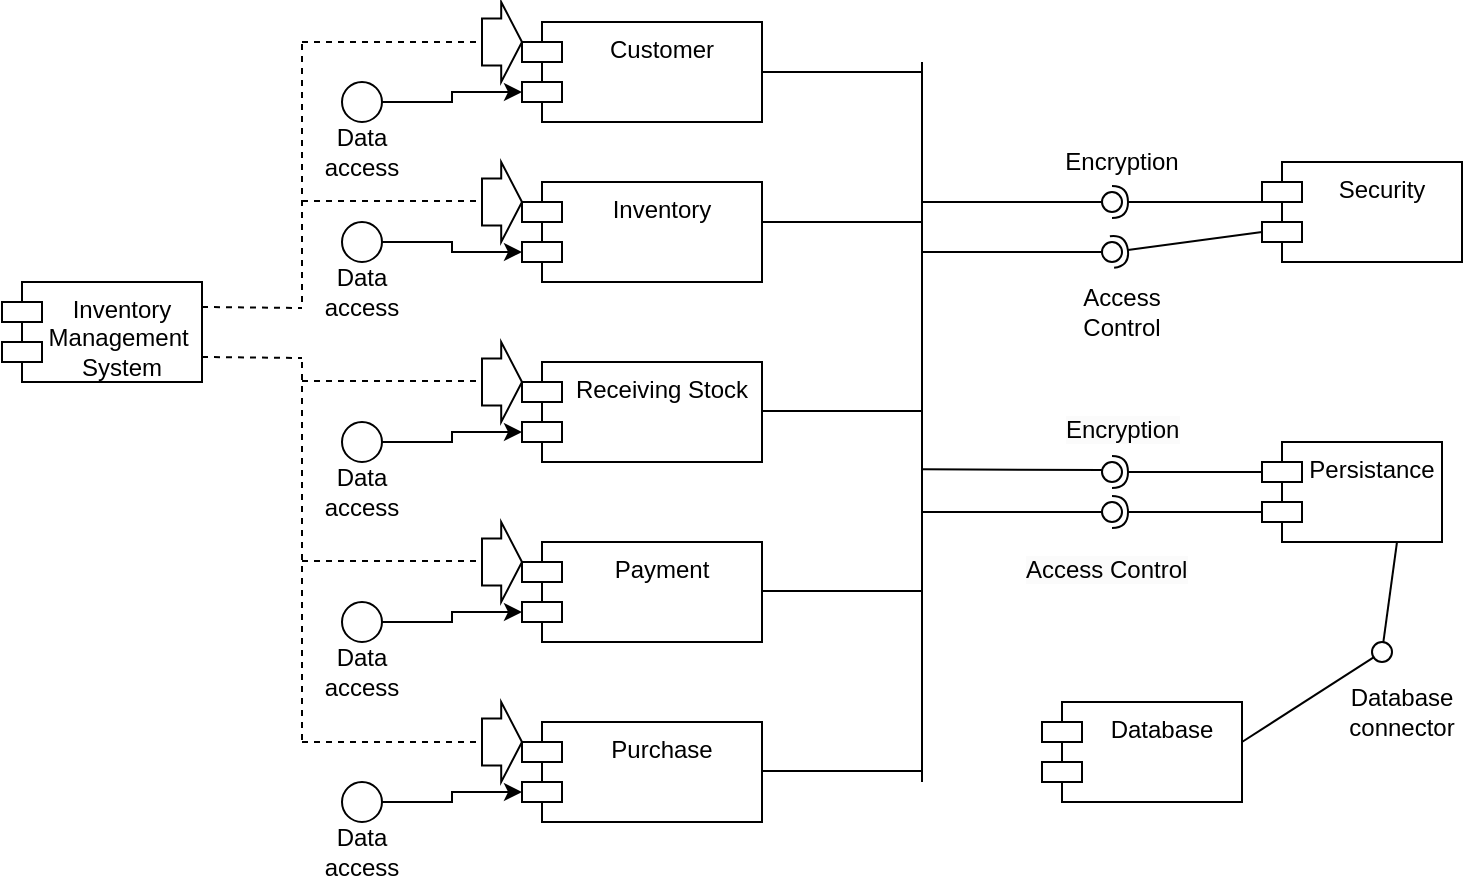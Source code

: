 <mxfile version="21.1.5" type="device">
  <diagram name="Page-1" id="DmXMqNUrEIeJX95rZVDO">
    <mxGraphModel dx="1050" dy="587" grid="1" gridSize="10" guides="1" tooltips="1" connect="1" arrows="1" fold="1" page="1" pageScale="1" pageWidth="850" pageHeight="1100" math="0" shadow="0">
      <root>
        <mxCell id="0" />
        <mxCell id="1" parent="0" />
        <mxCell id="g-RjDIC14cGM3iBQxvCV-1" value="Inventory Management&amp;nbsp;&lt;br&gt;System" style="shape=module;align=left;spacingLeft=20;align=center;verticalAlign=top;whiteSpace=wrap;html=1;" vertex="1" parent="1">
          <mxGeometry x="30" y="210" width="100" height="50" as="geometry" />
        </mxCell>
        <mxCell id="g-RjDIC14cGM3iBQxvCV-3" value="Customer" style="shape=module;align=left;spacingLeft=20;align=center;verticalAlign=top;whiteSpace=wrap;html=1;" vertex="1" parent="1">
          <mxGeometry x="290" y="80" width="120" height="50" as="geometry" />
        </mxCell>
        <mxCell id="g-RjDIC14cGM3iBQxvCV-11" value="" style="endArrow=none;dashed=1;html=1;rounded=0;exitX=1;exitY=0.25;exitDx=0;exitDy=0;" edge="1" parent="1" source="g-RjDIC14cGM3iBQxvCV-1">
          <mxGeometry width="50" height="50" relative="1" as="geometry">
            <mxPoint x="400" y="330" as="sourcePoint" />
            <mxPoint x="180" y="223" as="targetPoint" />
          </mxGeometry>
        </mxCell>
        <mxCell id="g-RjDIC14cGM3iBQxvCV-12" value="Inventory" style="shape=module;align=left;spacingLeft=20;align=center;verticalAlign=top;whiteSpace=wrap;html=1;" vertex="1" parent="1">
          <mxGeometry x="290" y="160" width="120" height="50" as="geometry" />
        </mxCell>
        <mxCell id="g-RjDIC14cGM3iBQxvCV-13" value="Receiving Stock" style="shape=module;align=left;spacingLeft=20;align=center;verticalAlign=top;whiteSpace=wrap;html=1;" vertex="1" parent="1">
          <mxGeometry x="290" y="250" width="120" height="50" as="geometry" />
        </mxCell>
        <mxCell id="g-RjDIC14cGM3iBQxvCV-14" value="Payment" style="shape=module;align=left;spacingLeft=20;align=center;verticalAlign=top;whiteSpace=wrap;html=1;" vertex="1" parent="1">
          <mxGeometry x="290" y="340" width="120" height="50" as="geometry" />
        </mxCell>
        <mxCell id="g-RjDIC14cGM3iBQxvCV-16" value="" style="endArrow=none;dashed=1;html=1;rounded=0;exitX=1;exitY=0.75;exitDx=0;exitDy=0;" edge="1" parent="1" source="g-RjDIC14cGM3iBQxvCV-1">
          <mxGeometry width="50" height="50" relative="1" as="geometry">
            <mxPoint x="150" y="280" as="sourcePoint" />
            <mxPoint x="180" y="248" as="targetPoint" />
          </mxGeometry>
        </mxCell>
        <mxCell id="g-RjDIC14cGM3iBQxvCV-17" value="" style="endArrow=none;dashed=1;html=1;rounded=0;" edge="1" parent="1">
          <mxGeometry width="50" height="50" relative="1" as="geometry">
            <mxPoint x="180" y="220" as="sourcePoint" />
            <mxPoint x="180" y="90" as="targetPoint" />
          </mxGeometry>
        </mxCell>
        <mxCell id="g-RjDIC14cGM3iBQxvCV-19" value="" style="shape=singleArrow;whiteSpace=wrap;html=1;arrowWidth=0.59;arrowSize=0.52;" vertex="1" parent="1">
          <mxGeometry x="270" y="70" width="20" height="40" as="geometry" />
        </mxCell>
        <mxCell id="g-RjDIC14cGM3iBQxvCV-22" value="" style="endArrow=none;dashed=1;html=1;rounded=0;entryX=0;entryY=0.5;entryDx=0;entryDy=0;entryPerimeter=0;" edge="1" parent="1" target="g-RjDIC14cGM3iBQxvCV-19">
          <mxGeometry width="50" height="50" relative="1" as="geometry">
            <mxPoint x="180" y="90" as="sourcePoint" />
            <mxPoint x="260" y="20" as="targetPoint" />
          </mxGeometry>
        </mxCell>
        <mxCell id="g-RjDIC14cGM3iBQxvCV-25" value="Purchase" style="shape=module;align=left;spacingLeft=20;align=center;verticalAlign=top;whiteSpace=wrap;html=1;" vertex="1" parent="1">
          <mxGeometry x="290" y="430" width="120" height="50" as="geometry" />
        </mxCell>
        <mxCell id="g-RjDIC14cGM3iBQxvCV-26" value="" style="shape=singleArrow;whiteSpace=wrap;html=1;arrowWidth=0.59;arrowSize=0.52;" vertex="1" parent="1">
          <mxGeometry x="270" y="150" width="20" height="40" as="geometry" />
        </mxCell>
        <mxCell id="g-RjDIC14cGM3iBQxvCV-28" value="" style="shape=singleArrow;whiteSpace=wrap;html=1;arrowWidth=0.59;arrowSize=0.52;" vertex="1" parent="1">
          <mxGeometry x="270" y="240" width="20" height="40" as="geometry" />
        </mxCell>
        <mxCell id="g-RjDIC14cGM3iBQxvCV-29" value="" style="shape=singleArrow;whiteSpace=wrap;html=1;arrowWidth=0.59;arrowSize=0.52;" vertex="1" parent="1">
          <mxGeometry x="270" y="330" width="20" height="40" as="geometry" />
        </mxCell>
        <mxCell id="g-RjDIC14cGM3iBQxvCV-30" value="" style="shape=singleArrow;whiteSpace=wrap;html=1;arrowWidth=0.59;arrowSize=0.52;" vertex="1" parent="1">
          <mxGeometry x="270" y="420" width="20" height="40" as="geometry" />
        </mxCell>
        <mxCell id="g-RjDIC14cGM3iBQxvCV-32" style="edgeStyle=orthogonalEdgeStyle;rounded=0;orthogonalLoop=1;jettySize=auto;html=1;exitX=1;exitY=0.5;exitDx=0;exitDy=0;entryX=0;entryY=0;entryDx=0;entryDy=35;entryPerimeter=0;" edge="1" parent="1" source="g-RjDIC14cGM3iBQxvCV-31" target="g-RjDIC14cGM3iBQxvCV-3">
          <mxGeometry relative="1" as="geometry" />
        </mxCell>
        <mxCell id="g-RjDIC14cGM3iBQxvCV-31" value="" style="ellipse;whiteSpace=wrap;html=1;aspect=fixed;" vertex="1" parent="1">
          <mxGeometry x="200" y="110" width="20" height="20" as="geometry" />
        </mxCell>
        <mxCell id="g-RjDIC14cGM3iBQxvCV-35" style="edgeStyle=orthogonalEdgeStyle;rounded=0;orthogonalLoop=1;jettySize=auto;html=1;exitX=1;exitY=0.5;exitDx=0;exitDy=0;entryX=0;entryY=0;entryDx=0;entryDy=35;entryPerimeter=0;" edge="1" parent="1" source="g-RjDIC14cGM3iBQxvCV-34" target="g-RjDIC14cGM3iBQxvCV-12">
          <mxGeometry relative="1" as="geometry" />
        </mxCell>
        <mxCell id="g-RjDIC14cGM3iBQxvCV-34" value="" style="ellipse;whiteSpace=wrap;html=1;aspect=fixed;" vertex="1" parent="1">
          <mxGeometry x="200" y="180" width="20" height="20" as="geometry" />
        </mxCell>
        <mxCell id="g-RjDIC14cGM3iBQxvCV-38" style="edgeStyle=orthogonalEdgeStyle;rounded=0;orthogonalLoop=1;jettySize=auto;html=1;exitX=1;exitY=0.5;exitDx=0;exitDy=0;entryX=0;entryY=0;entryDx=0;entryDy=35;entryPerimeter=0;" edge="1" parent="1" source="g-RjDIC14cGM3iBQxvCV-36" target="g-RjDIC14cGM3iBQxvCV-13">
          <mxGeometry relative="1" as="geometry" />
        </mxCell>
        <mxCell id="g-RjDIC14cGM3iBQxvCV-36" value="" style="ellipse;whiteSpace=wrap;html=1;aspect=fixed;" vertex="1" parent="1">
          <mxGeometry x="200" y="280" width="20" height="20" as="geometry" />
        </mxCell>
        <mxCell id="g-RjDIC14cGM3iBQxvCV-40" style="edgeStyle=orthogonalEdgeStyle;rounded=0;orthogonalLoop=1;jettySize=auto;html=1;exitX=1;exitY=0.5;exitDx=0;exitDy=0;entryX=0;entryY=0;entryDx=0;entryDy=35;entryPerimeter=0;" edge="1" parent="1" source="g-RjDIC14cGM3iBQxvCV-39" target="g-RjDIC14cGM3iBQxvCV-14">
          <mxGeometry relative="1" as="geometry" />
        </mxCell>
        <mxCell id="g-RjDIC14cGM3iBQxvCV-39" value="" style="ellipse;whiteSpace=wrap;html=1;aspect=fixed;" vertex="1" parent="1">
          <mxGeometry x="200" y="370" width="20" height="20" as="geometry" />
        </mxCell>
        <mxCell id="g-RjDIC14cGM3iBQxvCV-42" style="edgeStyle=orthogonalEdgeStyle;rounded=0;orthogonalLoop=1;jettySize=auto;html=1;exitX=1;exitY=0.5;exitDx=0;exitDy=0;entryX=0;entryY=0;entryDx=0;entryDy=35;entryPerimeter=0;" edge="1" parent="1" source="g-RjDIC14cGM3iBQxvCV-41" target="g-RjDIC14cGM3iBQxvCV-25">
          <mxGeometry relative="1" as="geometry" />
        </mxCell>
        <mxCell id="g-RjDIC14cGM3iBQxvCV-41" value="" style="ellipse;whiteSpace=wrap;html=1;aspect=fixed;" vertex="1" parent="1">
          <mxGeometry x="200" y="460" width="20" height="20" as="geometry" />
        </mxCell>
        <mxCell id="g-RjDIC14cGM3iBQxvCV-43" value="" style="endArrow=none;dashed=1;html=1;rounded=0;" edge="1" parent="1">
          <mxGeometry width="50" height="50" relative="1" as="geometry">
            <mxPoint x="180" y="250" as="sourcePoint" />
            <mxPoint x="180" y="440" as="targetPoint" />
          </mxGeometry>
        </mxCell>
        <mxCell id="g-RjDIC14cGM3iBQxvCV-44" value="" style="endArrow=none;dashed=1;html=1;rounded=0;entryX=0;entryY=0.5;entryDx=0;entryDy=0;entryPerimeter=0;" edge="1" parent="1" target="g-RjDIC14cGM3iBQxvCV-30">
          <mxGeometry width="50" height="50" relative="1" as="geometry">
            <mxPoint x="180" y="440" as="sourcePoint" />
            <mxPoint x="450" y="280" as="targetPoint" />
          </mxGeometry>
        </mxCell>
        <mxCell id="g-RjDIC14cGM3iBQxvCV-45" value="" style="endArrow=none;dashed=1;html=1;rounded=0;entryX=0;entryY=0.5;entryDx=0;entryDy=0;entryPerimeter=0;" edge="1" parent="1">
          <mxGeometry width="50" height="50" relative="1" as="geometry">
            <mxPoint x="180" y="349.5" as="sourcePoint" />
            <mxPoint x="270" y="349.5" as="targetPoint" />
          </mxGeometry>
        </mxCell>
        <mxCell id="g-RjDIC14cGM3iBQxvCV-46" value="" style="endArrow=none;dashed=1;html=1;rounded=0;entryX=0;entryY=0.5;entryDx=0;entryDy=0;entryPerimeter=0;" edge="1" parent="1">
          <mxGeometry width="50" height="50" relative="1" as="geometry">
            <mxPoint x="180" y="259.5" as="sourcePoint" />
            <mxPoint x="270" y="259.5" as="targetPoint" />
          </mxGeometry>
        </mxCell>
        <mxCell id="g-RjDIC14cGM3iBQxvCV-47" value="" style="endArrow=none;dashed=1;html=1;rounded=0;entryX=0;entryY=0.5;entryDx=0;entryDy=0;entryPerimeter=0;" edge="1" parent="1">
          <mxGeometry width="50" height="50" relative="1" as="geometry">
            <mxPoint x="180" y="169.5" as="sourcePoint" />
            <mxPoint x="270" y="169.5" as="targetPoint" />
          </mxGeometry>
        </mxCell>
        <mxCell id="g-RjDIC14cGM3iBQxvCV-49" value="Data access" style="text;html=1;strokeColor=none;fillColor=none;align=center;verticalAlign=middle;whiteSpace=wrap;rounded=0;" vertex="1" parent="1">
          <mxGeometry x="180" y="130" width="60" height="30" as="geometry" />
        </mxCell>
        <mxCell id="g-RjDIC14cGM3iBQxvCV-50" value="Data access" style="text;html=1;strokeColor=none;fillColor=none;align=center;verticalAlign=middle;whiteSpace=wrap;rounded=0;" vertex="1" parent="1">
          <mxGeometry x="180" y="200" width="60" height="30" as="geometry" />
        </mxCell>
        <mxCell id="g-RjDIC14cGM3iBQxvCV-51" value="Data access" style="text;html=1;strokeColor=none;fillColor=none;align=center;verticalAlign=middle;whiteSpace=wrap;rounded=0;" vertex="1" parent="1">
          <mxGeometry x="180" y="300" width="60" height="30" as="geometry" />
        </mxCell>
        <mxCell id="g-RjDIC14cGM3iBQxvCV-52" value="Data access" style="text;html=1;strokeColor=none;fillColor=none;align=center;verticalAlign=middle;whiteSpace=wrap;rounded=0;" vertex="1" parent="1">
          <mxGeometry x="180" y="390" width="60" height="30" as="geometry" />
        </mxCell>
        <mxCell id="g-RjDIC14cGM3iBQxvCV-53" value="Data access" style="text;html=1;strokeColor=none;fillColor=none;align=center;verticalAlign=middle;whiteSpace=wrap;rounded=0;" vertex="1" parent="1">
          <mxGeometry x="180" y="480" width="60" height="30" as="geometry" />
        </mxCell>
        <mxCell id="g-RjDIC14cGM3iBQxvCV-55" value="" style="endArrow=none;html=1;rounded=0;exitX=1;exitY=0.5;exitDx=0;exitDy=0;" edge="1" parent="1" source="g-RjDIC14cGM3iBQxvCV-3">
          <mxGeometry width="50" height="50" relative="1" as="geometry">
            <mxPoint x="500" y="140" as="sourcePoint" />
            <mxPoint x="490" y="105" as="targetPoint" />
          </mxGeometry>
        </mxCell>
        <mxCell id="g-RjDIC14cGM3iBQxvCV-56" value="" style="endArrow=none;html=1;rounded=0;exitX=1;exitY=0.5;exitDx=0;exitDy=0;" edge="1" parent="1">
          <mxGeometry width="50" height="50" relative="1" as="geometry">
            <mxPoint x="410" y="180" as="sourcePoint" />
            <mxPoint x="490" y="180" as="targetPoint" />
          </mxGeometry>
        </mxCell>
        <mxCell id="g-RjDIC14cGM3iBQxvCV-58" value="" style="endArrow=none;html=1;rounded=0;exitX=1;exitY=0.5;exitDx=0;exitDy=0;" edge="1" parent="1">
          <mxGeometry width="50" height="50" relative="1" as="geometry">
            <mxPoint x="410" y="274.5" as="sourcePoint" />
            <mxPoint x="490" y="274.5" as="targetPoint" />
          </mxGeometry>
        </mxCell>
        <mxCell id="g-RjDIC14cGM3iBQxvCV-59" value="" style="endArrow=none;html=1;rounded=0;exitX=1;exitY=0.5;exitDx=0;exitDy=0;" edge="1" parent="1">
          <mxGeometry width="50" height="50" relative="1" as="geometry">
            <mxPoint x="410" y="364.5" as="sourcePoint" />
            <mxPoint x="490" y="364.5" as="targetPoint" />
          </mxGeometry>
        </mxCell>
        <mxCell id="g-RjDIC14cGM3iBQxvCV-60" value="" style="endArrow=none;html=1;rounded=0;exitX=1;exitY=0.5;exitDx=0;exitDy=0;" edge="1" parent="1">
          <mxGeometry width="50" height="50" relative="1" as="geometry">
            <mxPoint x="410" y="454.5" as="sourcePoint" />
            <mxPoint x="490" y="454.5" as="targetPoint" />
          </mxGeometry>
        </mxCell>
        <mxCell id="g-RjDIC14cGM3iBQxvCV-61" value="" style="endArrow=none;html=1;rounded=0;" edge="1" parent="1">
          <mxGeometry width="50" height="50" relative="1" as="geometry">
            <mxPoint x="490" y="100" as="sourcePoint" />
            <mxPoint x="490" y="460" as="targetPoint" />
          </mxGeometry>
        </mxCell>
        <mxCell id="g-RjDIC14cGM3iBQxvCV-64" value="" style="endArrow=none;html=1;rounded=0;" edge="1" parent="1">
          <mxGeometry width="50" height="50" relative="1" as="geometry">
            <mxPoint x="490" y="170" as="sourcePoint" />
            <mxPoint x="560" y="170" as="targetPoint" />
          </mxGeometry>
        </mxCell>
        <mxCell id="g-RjDIC14cGM3iBQxvCV-71" value="" style="rounded=0;orthogonalLoop=1;jettySize=auto;html=1;endArrow=none;endFill=0;sketch=0;sourcePerimeterSpacing=0;targetPerimeterSpacing=0;" edge="1" target="g-RjDIC14cGM3iBQxvCV-73" parent="1">
          <mxGeometry relative="1" as="geometry">
            <mxPoint x="560" y="170" as="sourcePoint" />
          </mxGeometry>
        </mxCell>
        <mxCell id="g-RjDIC14cGM3iBQxvCV-72" value="" style="rounded=0;orthogonalLoop=1;jettySize=auto;html=1;endArrow=halfCircle;endFill=0;entryX=0.5;entryY=0.5;endSize=6;strokeWidth=1;sketch=0;" edge="1" target="g-RjDIC14cGM3iBQxvCV-73" parent="1">
          <mxGeometry relative="1" as="geometry">
            <mxPoint x="660" y="170" as="sourcePoint" />
          </mxGeometry>
        </mxCell>
        <mxCell id="g-RjDIC14cGM3iBQxvCV-73" value="" style="ellipse;whiteSpace=wrap;html=1;align=center;aspect=fixed;resizable=0;points=[];outlineConnect=0;sketch=0;direction=east;rotation=135;" vertex="1" parent="1">
          <mxGeometry x="580" y="165" width="10" height="10" as="geometry" />
        </mxCell>
        <mxCell id="g-RjDIC14cGM3iBQxvCV-75" value="Security" style="shape=module;align=left;spacingLeft=20;align=center;verticalAlign=top;whiteSpace=wrap;html=1;" vertex="1" parent="1">
          <mxGeometry x="660" y="150" width="100" height="50" as="geometry" />
        </mxCell>
        <mxCell id="g-RjDIC14cGM3iBQxvCV-76" value="" style="rounded=0;orthogonalLoop=1;jettySize=auto;html=1;endArrow=none;endFill=0;sketch=0;sourcePerimeterSpacing=0;targetPerimeterSpacing=0;" edge="1" target="g-RjDIC14cGM3iBQxvCV-78" parent="1">
          <mxGeometry relative="1" as="geometry">
            <mxPoint x="490" y="195" as="sourcePoint" />
          </mxGeometry>
        </mxCell>
        <mxCell id="g-RjDIC14cGM3iBQxvCV-77" value="" style="rounded=0;orthogonalLoop=1;jettySize=auto;html=1;endArrow=halfCircle;endFill=0;entryX=0.5;entryY=0.5;endSize=6;strokeWidth=1;sketch=0;exitX=0;exitY=0;exitDx=0;exitDy=35;exitPerimeter=0;" edge="1" target="g-RjDIC14cGM3iBQxvCV-78" parent="1" source="g-RjDIC14cGM3iBQxvCV-75">
          <mxGeometry relative="1" as="geometry">
            <mxPoint x="610" y="215" as="sourcePoint" />
          </mxGeometry>
        </mxCell>
        <mxCell id="g-RjDIC14cGM3iBQxvCV-78" value="" style="ellipse;whiteSpace=wrap;html=1;align=center;aspect=fixed;resizable=0;points=[];outlineConnect=0;sketch=0;" vertex="1" parent="1">
          <mxGeometry x="580" y="190" width="10" height="10" as="geometry" />
        </mxCell>
        <mxCell id="g-RjDIC14cGM3iBQxvCV-79" value="Encryption" style="text;html=1;strokeColor=none;fillColor=none;align=center;verticalAlign=middle;whiteSpace=wrap;rounded=0;" vertex="1" parent="1">
          <mxGeometry x="560" y="135" width="60" height="30" as="geometry" />
        </mxCell>
        <mxCell id="g-RjDIC14cGM3iBQxvCV-80" value="Access Control" style="text;html=1;strokeColor=none;fillColor=none;align=center;verticalAlign=middle;whiteSpace=wrap;rounded=0;" vertex="1" parent="1">
          <mxGeometry x="560" y="210" width="60" height="30" as="geometry" />
        </mxCell>
        <mxCell id="g-RjDIC14cGM3iBQxvCV-81" value="Persistance" style="shape=module;align=left;spacingLeft=20;align=center;verticalAlign=top;whiteSpace=wrap;html=1;" vertex="1" parent="1">
          <mxGeometry x="660" y="290" width="90" height="50" as="geometry" />
        </mxCell>
        <mxCell id="g-RjDIC14cGM3iBQxvCV-84" value="" style="rounded=0;orthogonalLoop=1;jettySize=auto;html=1;endArrow=none;endFill=0;sketch=0;sourcePerimeterSpacing=0;targetPerimeterSpacing=0;" edge="1" parent="1">
          <mxGeometry relative="1" as="geometry">
            <mxPoint x="490" y="303.611" as="sourcePoint" />
            <mxPoint x="580" y="304" as="targetPoint" />
            <Array as="points" />
          </mxGeometry>
        </mxCell>
        <mxCell id="g-RjDIC14cGM3iBQxvCV-85" value="" style="rounded=0;orthogonalLoop=1;jettySize=auto;html=1;endArrow=halfCircle;endFill=0;entryX=0.5;entryY=0.5;endSize=6;strokeWidth=1;sketch=0;" edge="1" target="g-RjDIC14cGM3iBQxvCV-86" parent="1">
          <mxGeometry relative="1" as="geometry">
            <mxPoint x="660" y="305" as="sourcePoint" />
          </mxGeometry>
        </mxCell>
        <mxCell id="g-RjDIC14cGM3iBQxvCV-86" value="" style="ellipse;whiteSpace=wrap;html=1;align=center;aspect=fixed;resizable=0;points=[];outlineConnect=0;sketch=0;" vertex="1" parent="1">
          <mxGeometry x="580" y="300" width="10" height="10" as="geometry" />
        </mxCell>
        <mxCell id="g-RjDIC14cGM3iBQxvCV-87" value="" style="rounded=0;orthogonalLoop=1;jettySize=auto;html=1;endArrow=none;endFill=0;sketch=0;sourcePerimeterSpacing=0;targetPerimeterSpacing=0;" edge="1" target="g-RjDIC14cGM3iBQxvCV-89" parent="1">
          <mxGeometry relative="1" as="geometry">
            <mxPoint x="490" y="325" as="sourcePoint" />
          </mxGeometry>
        </mxCell>
        <mxCell id="g-RjDIC14cGM3iBQxvCV-88" value="" style="rounded=0;orthogonalLoop=1;jettySize=auto;html=1;endArrow=halfCircle;endFill=0;entryX=0.5;entryY=0.5;endSize=6;strokeWidth=1;sketch=0;" edge="1" target="g-RjDIC14cGM3iBQxvCV-89" parent="1">
          <mxGeometry relative="1" as="geometry">
            <mxPoint x="660" y="325" as="sourcePoint" />
          </mxGeometry>
        </mxCell>
        <mxCell id="g-RjDIC14cGM3iBQxvCV-89" value="" style="ellipse;whiteSpace=wrap;html=1;align=center;aspect=fixed;resizable=0;points=[];outlineConnect=0;sketch=0;" vertex="1" parent="1">
          <mxGeometry x="580" y="320" width="10" height="10" as="geometry" />
        </mxCell>
        <mxCell id="g-RjDIC14cGM3iBQxvCV-90" value="&lt;span style=&quot;color: rgb(0, 0, 0); font-family: Helvetica; font-size: 12px; font-style: normal; font-variant-ligatures: normal; font-variant-caps: normal; font-weight: 400; letter-spacing: normal; orphans: 2; text-align: center; text-indent: 0px; text-transform: none; widows: 2; word-spacing: 0px; -webkit-text-stroke-width: 0px; background-color: rgb(251, 251, 251); text-decoration-thickness: initial; text-decoration-style: initial; text-decoration-color: initial; float: none; display: inline !important;&quot;&gt;Encryption&lt;/span&gt;" style="text;whiteSpace=wrap;html=1;" vertex="1" parent="1">
          <mxGeometry x="560" y="270" width="90" height="40" as="geometry" />
        </mxCell>
        <mxCell id="g-RjDIC14cGM3iBQxvCV-91" value="&lt;span style=&quot;color: rgb(0, 0, 0); font-family: Helvetica; font-size: 12px; font-style: normal; font-variant-ligatures: normal; font-variant-caps: normal; font-weight: 400; letter-spacing: normal; orphans: 2; text-align: center; text-indent: 0px; text-transform: none; widows: 2; word-spacing: 0px; -webkit-text-stroke-width: 0px; background-color: rgb(251, 251, 251); text-decoration-thickness: initial; text-decoration-style: initial; text-decoration-color: initial; float: none; display: inline !important;&quot;&gt;Access Control&lt;/span&gt;" style="text;whiteSpace=wrap;html=1;" vertex="1" parent="1">
          <mxGeometry x="540" y="340" width="110" height="40" as="geometry" />
        </mxCell>
        <mxCell id="g-RjDIC14cGM3iBQxvCV-95" value="" style="rounded=0;orthogonalLoop=1;jettySize=auto;html=1;endArrow=none;endFill=0;sketch=0;sourcePerimeterSpacing=0;targetPerimeterSpacing=0;" edge="1" target="g-RjDIC14cGM3iBQxvCV-97" parent="1">
          <mxGeometry relative="1" as="geometry">
            <mxPoint x="650" y="440" as="sourcePoint" />
          </mxGeometry>
        </mxCell>
        <mxCell id="g-RjDIC14cGM3iBQxvCV-97" value="" style="ellipse;whiteSpace=wrap;html=1;align=center;aspect=fixed;resizable=0;points=[];outlineConnect=0;sketch=0;" vertex="1" parent="1">
          <mxGeometry x="715" y="390" width="10" height="10" as="geometry" />
        </mxCell>
        <mxCell id="g-RjDIC14cGM3iBQxvCV-100" value="" style="endArrow=none;html=1;rounded=0;exitX=0.75;exitY=1;exitDx=0;exitDy=0;" edge="1" parent="1" source="g-RjDIC14cGM3iBQxvCV-81" target="g-RjDIC14cGM3iBQxvCV-97">
          <mxGeometry width="50" height="50" relative="1" as="geometry">
            <mxPoint x="800" y="310" as="sourcePoint" />
            <mxPoint x="740" y="400" as="targetPoint" />
          </mxGeometry>
        </mxCell>
        <mxCell id="g-RjDIC14cGM3iBQxvCV-101" value="Database connector" style="text;html=1;strokeColor=none;fillColor=none;align=center;verticalAlign=middle;whiteSpace=wrap;rounded=0;" vertex="1" parent="1">
          <mxGeometry x="700" y="410" width="60" height="30" as="geometry" />
        </mxCell>
        <mxCell id="g-RjDIC14cGM3iBQxvCV-102" value="Database" style="shape=module;align=left;spacingLeft=20;align=center;verticalAlign=top;whiteSpace=wrap;html=1;" vertex="1" parent="1">
          <mxGeometry x="550" y="420" width="100" height="50" as="geometry" />
        </mxCell>
      </root>
    </mxGraphModel>
  </diagram>
</mxfile>
